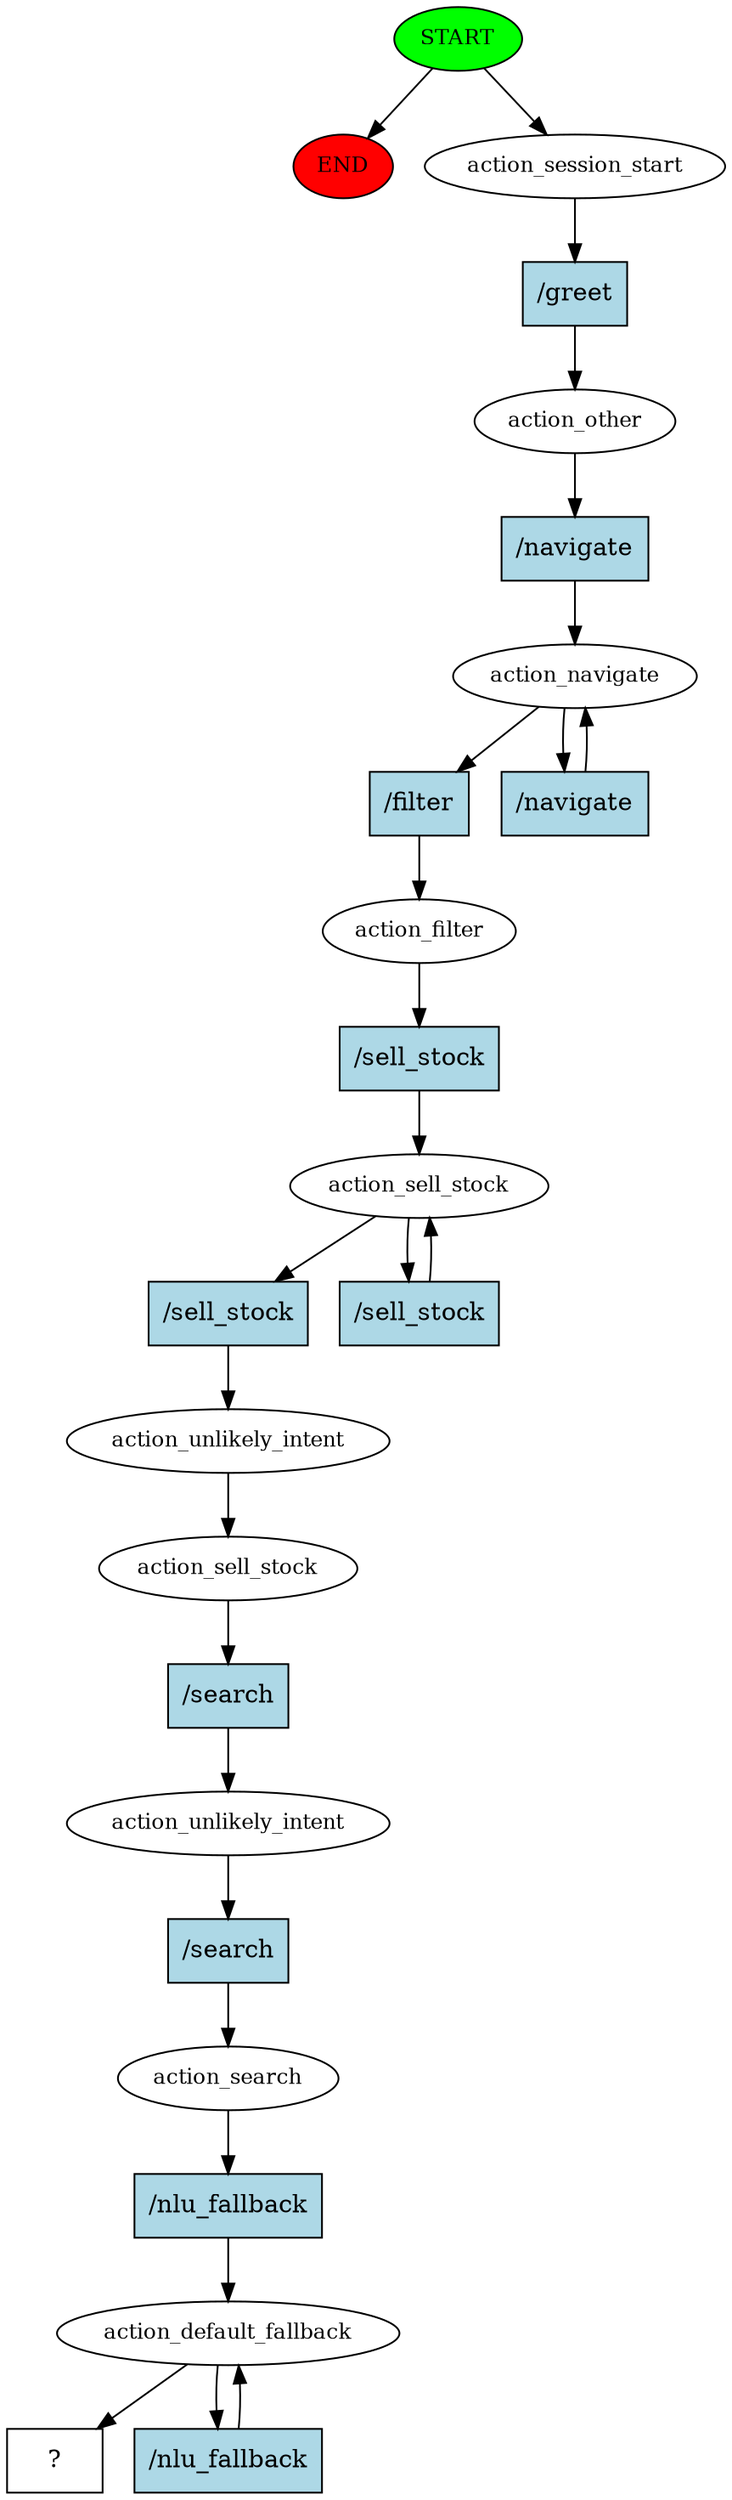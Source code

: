 digraph  {
0 [class="start active", fillcolor=green, fontsize=12, label=START, style=filled];
"-1" [class=end, fillcolor=red, fontsize=12, label=END, style=filled];
1 [class=active, fontsize=12, label=action_session_start];
2 [class=active, fontsize=12, label=action_other];
3 [class=active, fontsize=12, label=action_navigate];
5 [class=active, fontsize=12, label=action_filter];
6 [class=active, fontsize=12, label=action_sell_stock];
8 [class=active, fontsize=12, label=action_unlikely_intent];
9 [class=active, fontsize=12, label=action_sell_stock];
10 [class=active, fontsize=12, label=action_unlikely_intent];
11 [class=active, fontsize=12, label=action_search];
12 [class=active, fontsize=12, label=action_default_fallback];
14 [class="intent dashed active", label="  ?  ", shape=rect];
15 [class="intent active", fillcolor=lightblue, label="/greet", shape=rect, style=filled];
16 [class="intent active", fillcolor=lightblue, label="/navigate", shape=rect, style=filled];
17 [class="intent active", fillcolor=lightblue, label="/filter", shape=rect, style=filled];
18 [class="intent active", fillcolor=lightblue, label="/navigate", shape=rect, style=filled];
19 [class="intent active", fillcolor=lightblue, label="/sell_stock", shape=rect, style=filled];
20 [class="intent active", fillcolor=lightblue, label="/sell_stock", shape=rect, style=filled];
21 [class="intent active", fillcolor=lightblue, label="/sell_stock", shape=rect, style=filled];
22 [class="intent active", fillcolor=lightblue, label="/search", shape=rect, style=filled];
23 [class="intent active", fillcolor=lightblue, label="/search", shape=rect, style=filled];
24 [class="intent active", fillcolor=lightblue, label="/nlu_fallback", shape=rect, style=filled];
25 [class="intent active", fillcolor=lightblue, label="/nlu_fallback", shape=rect, style=filled];
0 -> "-1"  [class="", key=NONE, label=""];
0 -> 1  [class=active, key=NONE, label=""];
1 -> 15  [class=active, key=0];
2 -> 16  [class=active, key=0];
3 -> 17  [class=active, key=0];
3 -> 18  [class=active, key=0];
5 -> 19  [class=active, key=0];
6 -> 20  [class=active, key=0];
6 -> 21  [class=active, key=0];
8 -> 9  [class=active, key=NONE, label=""];
9 -> 22  [class=active, key=0];
10 -> 23  [class=active, key=0];
11 -> 24  [class=active, key=0];
12 -> 14  [class=active, key=NONE, label=""];
12 -> 25  [class=active, key=0];
15 -> 2  [class=active, key=0];
16 -> 3  [class=active, key=0];
17 -> 5  [class=active, key=0];
18 -> 3  [class=active, key=0];
19 -> 6  [class=active, key=0];
20 -> 8  [class=active, key=0];
21 -> 6  [class=active, key=0];
22 -> 10  [class=active, key=0];
23 -> 11  [class=active, key=0];
24 -> 12  [class=active, key=0];
25 -> 12  [class=active, key=0];
}
